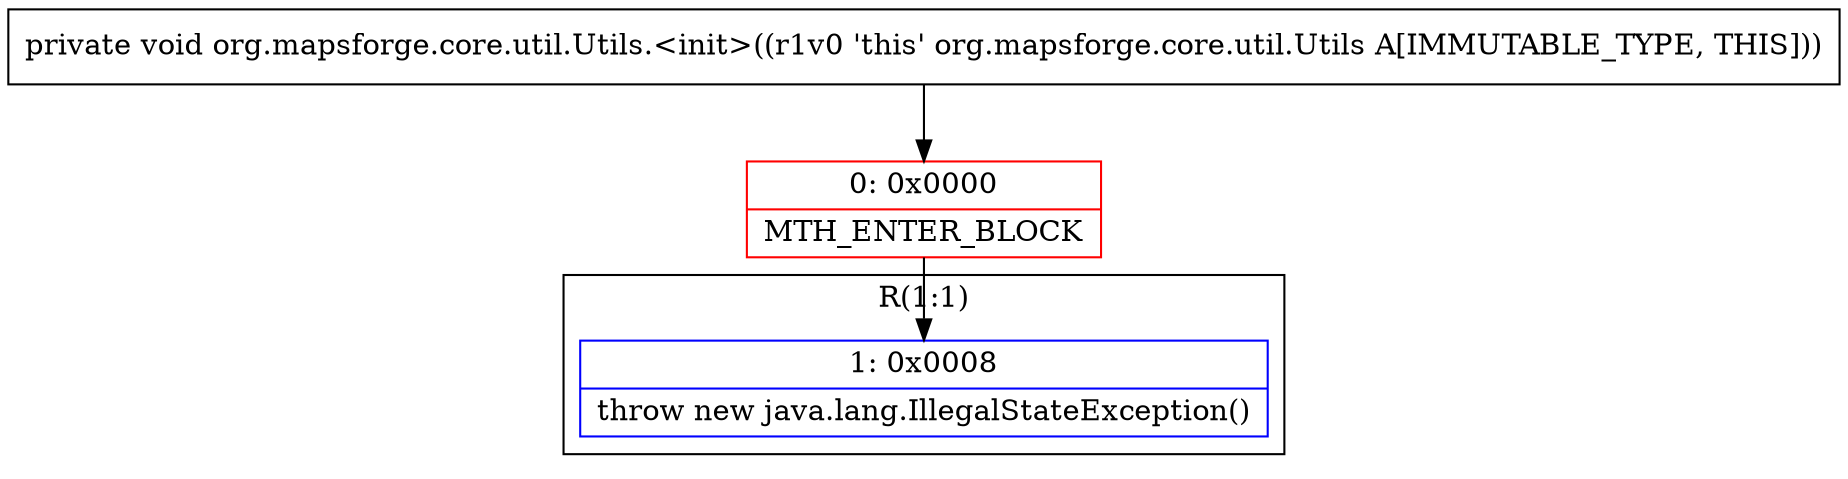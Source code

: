 digraph "CFG fororg.mapsforge.core.util.Utils.\<init\>()V" {
subgraph cluster_Region_964198967 {
label = "R(1:1)";
node [shape=record,color=blue];
Node_1 [shape=record,label="{1\:\ 0x0008|throw new java.lang.IllegalStateException()\l}"];
}
Node_0 [shape=record,color=red,label="{0\:\ 0x0000|MTH_ENTER_BLOCK\l}"];
MethodNode[shape=record,label="{private void org.mapsforge.core.util.Utils.\<init\>((r1v0 'this' org.mapsforge.core.util.Utils A[IMMUTABLE_TYPE, THIS])) }"];
MethodNode -> Node_0;
Node_0 -> Node_1;
}

